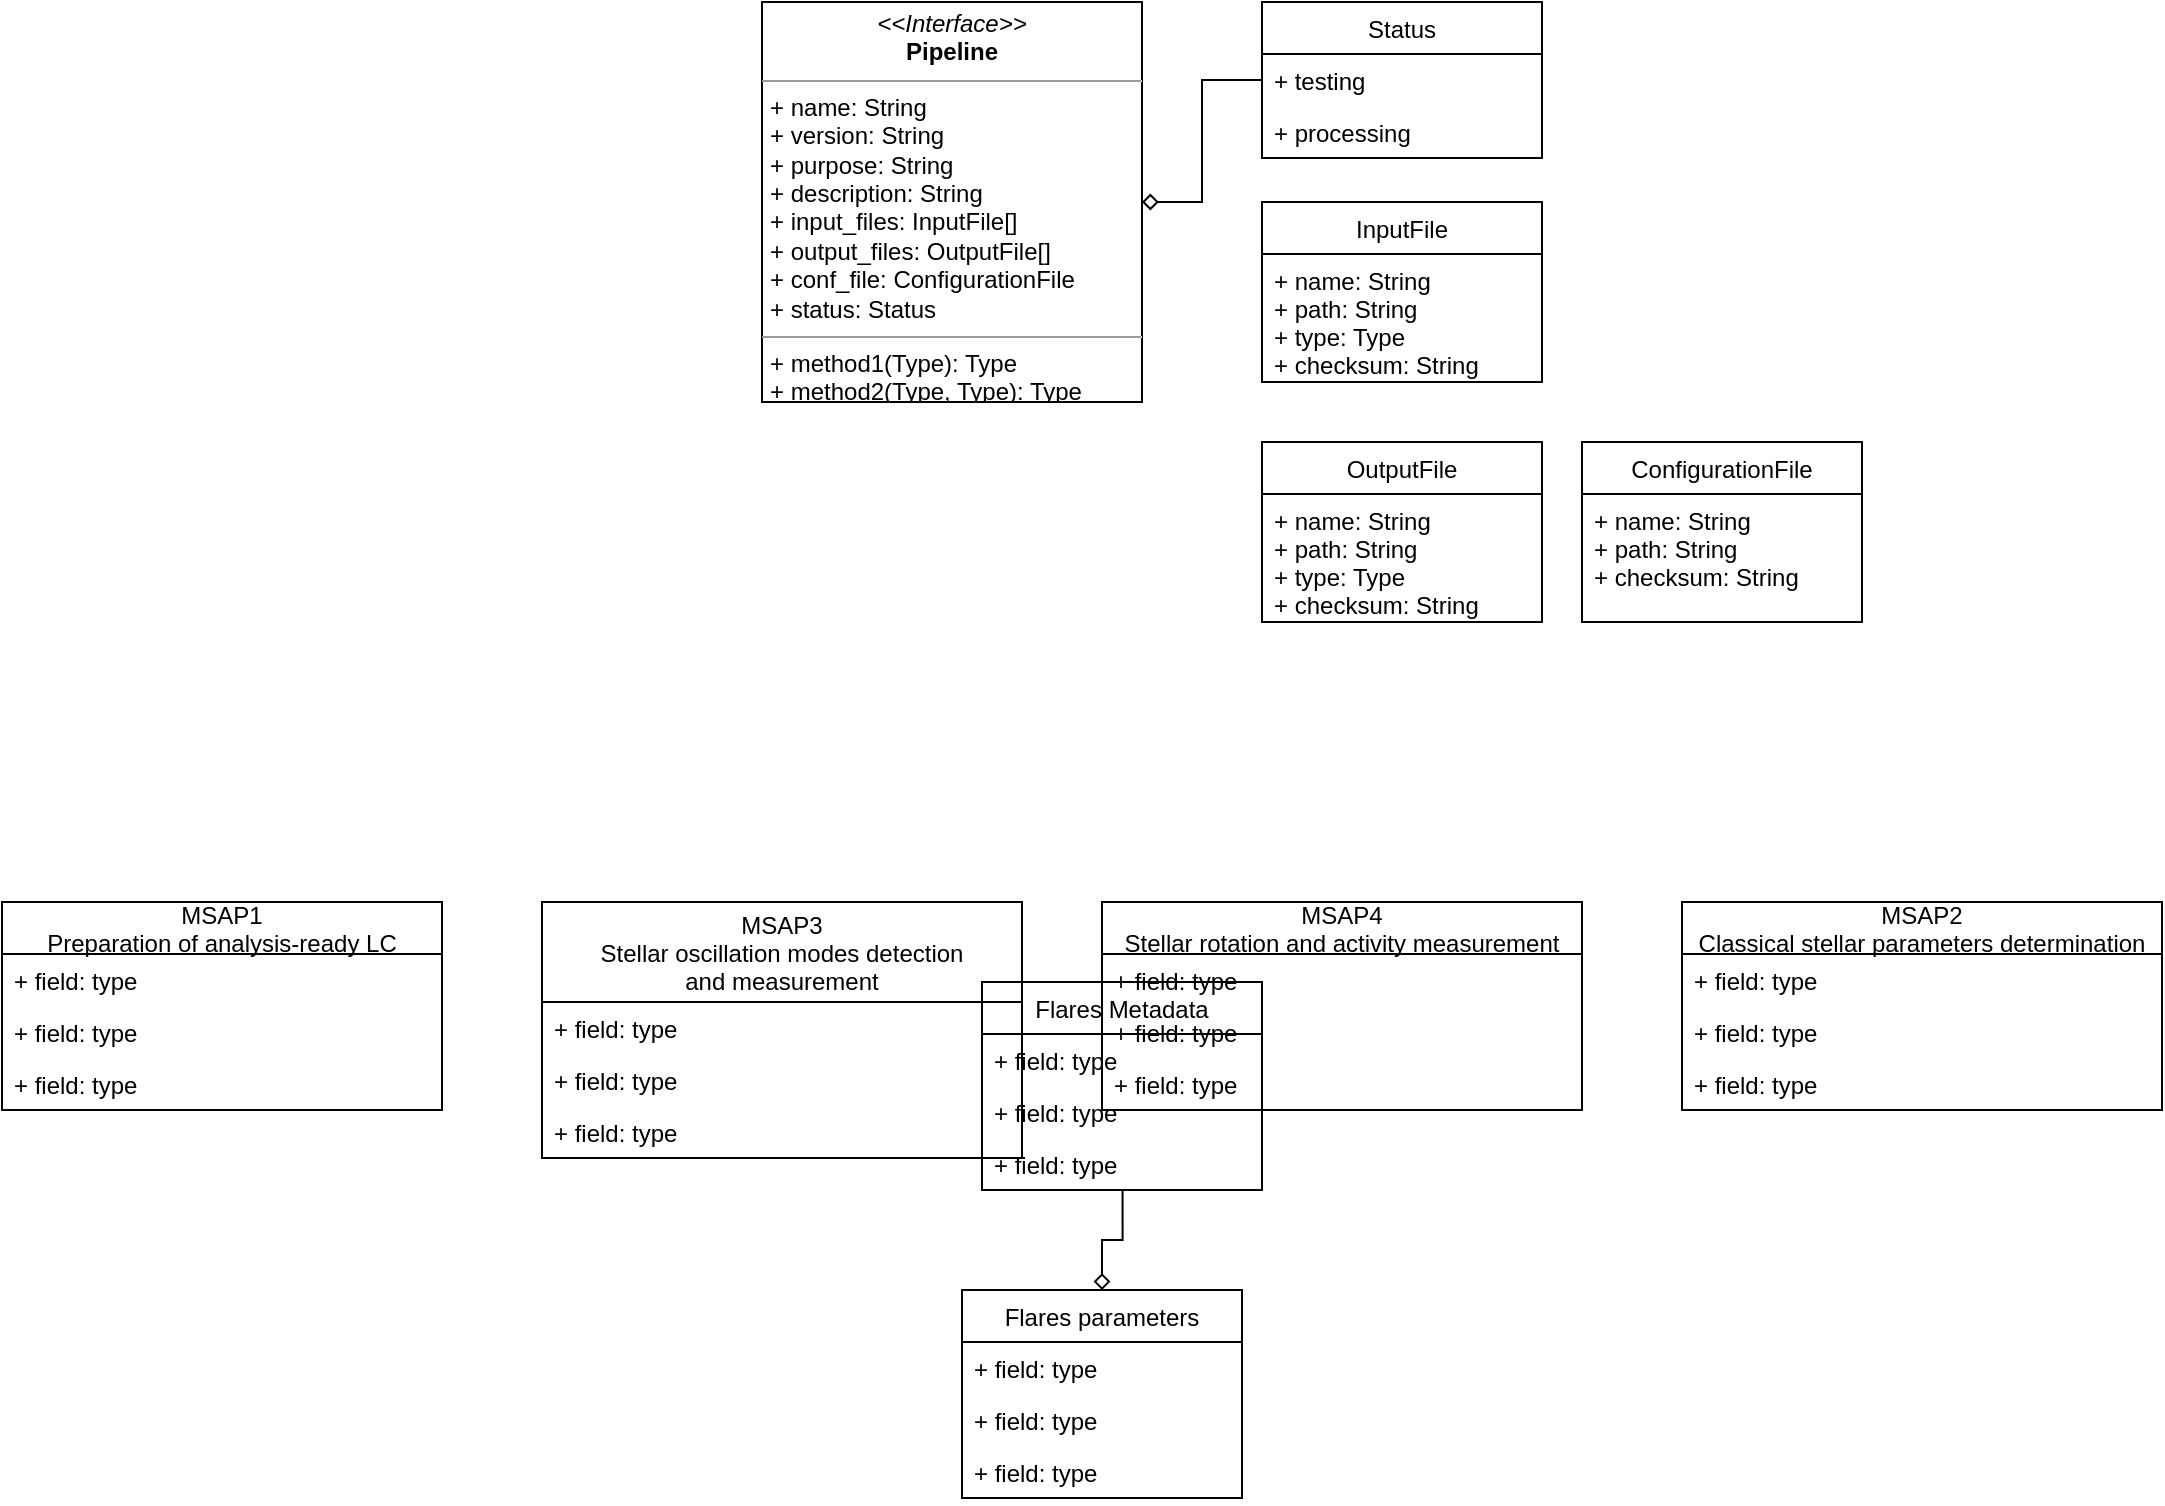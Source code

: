 <mxfile version="17.4.0" type="github">
  <diagram id="C5RBs43oDa-KdzZeNtuy" name="Page-1">
    <mxGraphModel dx="686" dy="466" grid="1" gridSize="10" guides="1" tooltips="1" connect="1" arrows="1" fold="1" page="1" pageScale="1" pageWidth="827" pageHeight="1169" math="0" shadow="0">
      <root>
        <mxCell id="WIyWlLk6GJQsqaUBKTNV-0" />
        <mxCell id="WIyWlLk6GJQsqaUBKTNV-1" parent="WIyWlLk6GJQsqaUBKTNV-0" />
        <mxCell id="Z4njpO4A_nNll7LZ9qE9-8" style="edgeStyle=orthogonalEdgeStyle;rounded=0;orthogonalLoop=1;jettySize=auto;html=1;endArrow=none;endFill=0;startArrow=diamond;startFill=0;entryX=0.502;entryY=1.013;entryDx=0;entryDy=0;entryPerimeter=0;" edge="1" parent="WIyWlLk6GJQsqaUBKTNV-1" source="Z4njpO4A_nNll7LZ9qE9-0" target="Z4njpO4A_nNll7LZ9qE9-7">
          <mxGeometry relative="1" as="geometry">
            <Array as="points" />
          </mxGeometry>
        </mxCell>
        <mxCell id="Z4njpO4A_nNll7LZ9qE9-0" value="Flares parameters" style="swimlane;fontStyle=0;childLayout=stackLayout;horizontal=1;startSize=26;fillColor=none;horizontalStack=0;resizeParent=1;resizeParentMax=0;resizeLast=0;collapsible=1;marginBottom=0;" vertex="1" parent="WIyWlLk6GJQsqaUBKTNV-1">
          <mxGeometry x="560" y="654" width="140" height="104" as="geometry" />
        </mxCell>
        <mxCell id="Z4njpO4A_nNll7LZ9qE9-1" value="+ field: type" style="text;strokeColor=none;fillColor=none;align=left;verticalAlign=top;spacingLeft=4;spacingRight=4;overflow=hidden;rotatable=0;points=[[0,0.5],[1,0.5]];portConstraint=eastwest;" vertex="1" parent="Z4njpO4A_nNll7LZ9qE9-0">
          <mxGeometry y="26" width="140" height="26" as="geometry" />
        </mxCell>
        <mxCell id="Z4njpO4A_nNll7LZ9qE9-2" value="+ field: type" style="text;strokeColor=none;fillColor=none;align=left;verticalAlign=top;spacingLeft=4;spacingRight=4;overflow=hidden;rotatable=0;points=[[0,0.5],[1,0.5]];portConstraint=eastwest;" vertex="1" parent="Z4njpO4A_nNll7LZ9qE9-0">
          <mxGeometry y="52" width="140" height="26" as="geometry" />
        </mxCell>
        <mxCell id="Z4njpO4A_nNll7LZ9qE9-3" value="+ field: type" style="text;strokeColor=none;fillColor=none;align=left;verticalAlign=top;spacingLeft=4;spacingRight=4;overflow=hidden;rotatable=0;points=[[0,0.5],[1,0.5]];portConstraint=eastwest;" vertex="1" parent="Z4njpO4A_nNll7LZ9qE9-0">
          <mxGeometry y="78" width="140" height="26" as="geometry" />
        </mxCell>
        <mxCell id="Z4njpO4A_nNll7LZ9qE9-4" value="Flares Metadata" style="swimlane;fontStyle=0;childLayout=stackLayout;horizontal=1;startSize=26;fillColor=none;horizontalStack=0;resizeParent=1;resizeParentMax=0;resizeLast=0;collapsible=1;marginBottom=0;" vertex="1" parent="WIyWlLk6GJQsqaUBKTNV-1">
          <mxGeometry x="570" y="500" width="140" height="104" as="geometry" />
        </mxCell>
        <mxCell id="Z4njpO4A_nNll7LZ9qE9-5" value="+ field: type" style="text;strokeColor=none;fillColor=none;align=left;verticalAlign=top;spacingLeft=4;spacingRight=4;overflow=hidden;rotatable=0;points=[[0,0.5],[1,0.5]];portConstraint=eastwest;" vertex="1" parent="Z4njpO4A_nNll7LZ9qE9-4">
          <mxGeometry y="26" width="140" height="26" as="geometry" />
        </mxCell>
        <mxCell id="Z4njpO4A_nNll7LZ9qE9-6" value="+ field: type" style="text;strokeColor=none;fillColor=none;align=left;verticalAlign=top;spacingLeft=4;spacingRight=4;overflow=hidden;rotatable=0;points=[[0,0.5],[1,0.5]];portConstraint=eastwest;" vertex="1" parent="Z4njpO4A_nNll7LZ9qE9-4">
          <mxGeometry y="52" width="140" height="26" as="geometry" />
        </mxCell>
        <mxCell id="Z4njpO4A_nNll7LZ9qE9-7" value="+ field: type" style="text;strokeColor=none;fillColor=none;align=left;verticalAlign=top;spacingLeft=4;spacingRight=4;overflow=hidden;rotatable=0;points=[[0,0.5],[1,0.5]];portConstraint=eastwest;" vertex="1" parent="Z4njpO4A_nNll7LZ9qE9-4">
          <mxGeometry y="78" width="140" height="26" as="geometry" />
        </mxCell>
        <mxCell id="Z4njpO4A_nNll7LZ9qE9-9" value="MSAP1&#xa;Preparation of analysis-ready LC" style="swimlane;fontStyle=0;childLayout=stackLayout;horizontal=1;startSize=26;fillColor=none;horizontalStack=0;resizeParent=1;resizeParentMax=0;resizeLast=0;collapsible=1;marginBottom=0;" vertex="1" parent="WIyWlLk6GJQsqaUBKTNV-1">
          <mxGeometry x="80" y="460" width="220" height="104" as="geometry" />
        </mxCell>
        <mxCell id="Z4njpO4A_nNll7LZ9qE9-10" value="+ field: type" style="text;strokeColor=none;fillColor=none;align=left;verticalAlign=top;spacingLeft=4;spacingRight=4;overflow=hidden;rotatable=0;points=[[0,0.5],[1,0.5]];portConstraint=eastwest;" vertex="1" parent="Z4njpO4A_nNll7LZ9qE9-9">
          <mxGeometry y="26" width="220" height="26" as="geometry" />
        </mxCell>
        <mxCell id="Z4njpO4A_nNll7LZ9qE9-11" value="+ field: type" style="text;strokeColor=none;fillColor=none;align=left;verticalAlign=top;spacingLeft=4;spacingRight=4;overflow=hidden;rotatable=0;points=[[0,0.5],[1,0.5]];portConstraint=eastwest;" vertex="1" parent="Z4njpO4A_nNll7LZ9qE9-9">
          <mxGeometry y="52" width="220" height="26" as="geometry" />
        </mxCell>
        <mxCell id="Z4njpO4A_nNll7LZ9qE9-12" value="+ field: type" style="text;strokeColor=none;fillColor=none;align=left;verticalAlign=top;spacingLeft=4;spacingRight=4;overflow=hidden;rotatable=0;points=[[0,0.5],[1,0.5]];portConstraint=eastwest;" vertex="1" parent="Z4njpO4A_nNll7LZ9qE9-9">
          <mxGeometry y="78" width="220" height="26" as="geometry" />
        </mxCell>
        <mxCell id="Z4njpO4A_nNll7LZ9qE9-13" value="MSAP2&#xa;Classical stellar parameters determination" style="swimlane;fontStyle=0;childLayout=stackLayout;horizontal=1;startSize=26;fillColor=none;horizontalStack=0;resizeParent=1;resizeParentMax=0;resizeLast=0;collapsible=1;marginBottom=0;" vertex="1" parent="WIyWlLk6GJQsqaUBKTNV-1">
          <mxGeometry x="920" y="460" width="240" height="104" as="geometry" />
        </mxCell>
        <mxCell id="Z4njpO4A_nNll7LZ9qE9-14" value="+ field: type" style="text;strokeColor=none;fillColor=none;align=left;verticalAlign=top;spacingLeft=4;spacingRight=4;overflow=hidden;rotatable=0;points=[[0,0.5],[1,0.5]];portConstraint=eastwest;" vertex="1" parent="Z4njpO4A_nNll7LZ9qE9-13">
          <mxGeometry y="26" width="240" height="26" as="geometry" />
        </mxCell>
        <mxCell id="Z4njpO4A_nNll7LZ9qE9-15" value="+ field: type" style="text;strokeColor=none;fillColor=none;align=left;verticalAlign=top;spacingLeft=4;spacingRight=4;overflow=hidden;rotatable=0;points=[[0,0.5],[1,0.5]];portConstraint=eastwest;" vertex="1" parent="Z4njpO4A_nNll7LZ9qE9-13">
          <mxGeometry y="52" width="240" height="26" as="geometry" />
        </mxCell>
        <mxCell id="Z4njpO4A_nNll7LZ9qE9-16" value="+ field: type" style="text;strokeColor=none;fillColor=none;align=left;verticalAlign=top;spacingLeft=4;spacingRight=4;overflow=hidden;rotatable=0;points=[[0,0.5],[1,0.5]];portConstraint=eastwest;" vertex="1" parent="Z4njpO4A_nNll7LZ9qE9-13">
          <mxGeometry y="78" width="240" height="26" as="geometry" />
        </mxCell>
        <mxCell id="Z4njpO4A_nNll7LZ9qE9-17" value="MSAP3&#xa;Stellar oscillation modes detection &#xa;and measurement" style="swimlane;fontStyle=0;childLayout=stackLayout;horizontal=1;startSize=50;fillColor=none;horizontalStack=0;resizeParent=1;resizeParentMax=0;resizeLast=0;collapsible=1;marginBottom=0;" vertex="1" parent="WIyWlLk6GJQsqaUBKTNV-1">
          <mxGeometry x="350" y="460" width="240" height="128" as="geometry" />
        </mxCell>
        <mxCell id="Z4njpO4A_nNll7LZ9qE9-18" value="+ field: type" style="text;strokeColor=none;fillColor=none;align=left;verticalAlign=top;spacingLeft=4;spacingRight=4;overflow=hidden;rotatable=0;points=[[0,0.5],[1,0.5]];portConstraint=eastwest;" vertex="1" parent="Z4njpO4A_nNll7LZ9qE9-17">
          <mxGeometry y="50" width="240" height="26" as="geometry" />
        </mxCell>
        <mxCell id="Z4njpO4A_nNll7LZ9qE9-19" value="+ field: type" style="text;strokeColor=none;fillColor=none;align=left;verticalAlign=top;spacingLeft=4;spacingRight=4;overflow=hidden;rotatable=0;points=[[0,0.5],[1,0.5]];portConstraint=eastwest;" vertex="1" parent="Z4njpO4A_nNll7LZ9qE9-17">
          <mxGeometry y="76" width="240" height="26" as="geometry" />
        </mxCell>
        <mxCell id="Z4njpO4A_nNll7LZ9qE9-20" value="+ field: type" style="text;strokeColor=none;fillColor=none;align=left;verticalAlign=top;spacingLeft=4;spacingRight=4;overflow=hidden;rotatable=0;points=[[0,0.5],[1,0.5]];portConstraint=eastwest;" vertex="1" parent="Z4njpO4A_nNll7LZ9qE9-17">
          <mxGeometry y="102" width="240" height="26" as="geometry" />
        </mxCell>
        <mxCell id="Z4njpO4A_nNll7LZ9qE9-21" value="MSAP4&#xa;Stellar rotation and activity measurement" style="swimlane;fontStyle=0;childLayout=stackLayout;horizontal=1;startSize=26;fillColor=none;horizontalStack=0;resizeParent=1;resizeParentMax=0;resizeLast=0;collapsible=1;marginBottom=0;" vertex="1" parent="WIyWlLk6GJQsqaUBKTNV-1">
          <mxGeometry x="630" y="460" width="240" height="104" as="geometry" />
        </mxCell>
        <mxCell id="Z4njpO4A_nNll7LZ9qE9-22" value="+ field: type" style="text;strokeColor=none;fillColor=none;align=left;verticalAlign=top;spacingLeft=4;spacingRight=4;overflow=hidden;rotatable=0;points=[[0,0.5],[1,0.5]];portConstraint=eastwest;" vertex="1" parent="Z4njpO4A_nNll7LZ9qE9-21">
          <mxGeometry y="26" width="240" height="26" as="geometry" />
        </mxCell>
        <mxCell id="Z4njpO4A_nNll7LZ9qE9-23" value="+ field: type" style="text;strokeColor=none;fillColor=none;align=left;verticalAlign=top;spacingLeft=4;spacingRight=4;overflow=hidden;rotatable=0;points=[[0,0.5],[1,0.5]];portConstraint=eastwest;" vertex="1" parent="Z4njpO4A_nNll7LZ9qE9-21">
          <mxGeometry y="52" width="240" height="26" as="geometry" />
        </mxCell>
        <mxCell id="Z4njpO4A_nNll7LZ9qE9-24" value="+ field: type" style="text;strokeColor=none;fillColor=none;align=left;verticalAlign=top;spacingLeft=4;spacingRight=4;overflow=hidden;rotatable=0;points=[[0,0.5],[1,0.5]];portConstraint=eastwest;" vertex="1" parent="Z4njpO4A_nNll7LZ9qE9-21">
          <mxGeometry y="78" width="240" height="26" as="geometry" />
        </mxCell>
        <mxCell id="Z4njpO4A_nNll7LZ9qE9-31" style="edgeStyle=orthogonalEdgeStyle;rounded=0;orthogonalLoop=1;jettySize=auto;html=1;startArrow=diamond;startFill=0;endArrow=none;endFill=0;" edge="1" parent="WIyWlLk6GJQsqaUBKTNV-1" source="Z4njpO4A_nNll7LZ9qE9-25" target="Z4njpO4A_nNll7LZ9qE9-27">
          <mxGeometry relative="1" as="geometry" />
        </mxCell>
        <mxCell id="Z4njpO4A_nNll7LZ9qE9-25" value="&lt;p style=&quot;margin: 0px ; margin-top: 4px ; text-align: center&quot;&gt;&lt;i&gt;&amp;lt;&amp;lt;Interface&amp;gt;&amp;gt;&lt;/i&gt;&lt;br&gt;&lt;b&gt;Pipeline&lt;/b&gt;&lt;/p&gt;&lt;hr size=&quot;1&quot;&gt;&lt;p style=&quot;margin: 0px ; margin-left: 4px&quot;&gt;+ name: String&lt;/p&gt;&lt;p style=&quot;margin: 0px ; margin-left: 4px&quot;&gt;+ version: String&lt;/p&gt;&lt;p style=&quot;margin: 0px ; margin-left: 4px&quot;&gt;+ purpose: String&lt;/p&gt;&lt;p style=&quot;margin: 0px ; margin-left: 4px&quot;&gt;+ description: String&lt;br&gt;+ input_files: InputFile[]&lt;/p&gt;&lt;p style=&quot;margin: 0px ; margin-left: 4px&quot;&gt;+ output_files: OutputFile[]&lt;/p&gt;&lt;p style=&quot;margin: 0px ; margin-left: 4px&quot;&gt;+ conf_file: ConfigurationFile&lt;/p&gt;&lt;p style=&quot;margin: 0px ; margin-left: 4px&quot;&gt;+ status: Status&lt;/p&gt;&lt;hr size=&quot;1&quot;&gt;&lt;p style=&quot;margin: 0px ; margin-left: 4px&quot;&gt;+ method1(Type): Type&lt;br&gt;+ method2(Type, Type): Type&lt;/p&gt;" style="verticalAlign=top;align=left;overflow=fill;fontSize=12;fontFamily=Helvetica;html=1;" vertex="1" parent="WIyWlLk6GJQsqaUBKTNV-1">
          <mxGeometry x="460" y="10" width="190" height="200" as="geometry" />
        </mxCell>
        <mxCell id="Z4njpO4A_nNll7LZ9qE9-26" value="Status" style="swimlane;fontStyle=0;childLayout=stackLayout;horizontal=1;startSize=26;fillColor=none;horizontalStack=0;resizeParent=1;resizeParentMax=0;resizeLast=0;collapsible=1;marginBottom=0;" vertex="1" parent="WIyWlLk6GJQsqaUBKTNV-1">
          <mxGeometry x="710" y="10" width="140" height="78" as="geometry" />
        </mxCell>
        <mxCell id="Z4njpO4A_nNll7LZ9qE9-27" value="+ testing" style="text;strokeColor=none;fillColor=none;align=left;verticalAlign=top;spacingLeft=4;spacingRight=4;overflow=hidden;rotatable=0;points=[[0,0.5],[1,0.5]];portConstraint=eastwest;" vertex="1" parent="Z4njpO4A_nNll7LZ9qE9-26">
          <mxGeometry y="26" width="140" height="26" as="geometry" />
        </mxCell>
        <mxCell id="Z4njpO4A_nNll7LZ9qE9-29" value="+ processing" style="text;strokeColor=none;fillColor=none;align=left;verticalAlign=top;spacingLeft=4;spacingRight=4;overflow=hidden;rotatable=0;points=[[0,0.5],[1,0.5]];portConstraint=eastwest;" vertex="1" parent="Z4njpO4A_nNll7LZ9qE9-26">
          <mxGeometry y="52" width="140" height="26" as="geometry" />
        </mxCell>
        <mxCell id="Z4njpO4A_nNll7LZ9qE9-32" value="InputFile" style="swimlane;fontStyle=0;childLayout=stackLayout;horizontal=1;startSize=26;fillColor=none;horizontalStack=0;resizeParent=1;resizeParentMax=0;resizeLast=0;collapsible=1;marginBottom=0;" vertex="1" parent="WIyWlLk6GJQsqaUBKTNV-1">
          <mxGeometry x="710" y="110" width="140" height="90" as="geometry" />
        </mxCell>
        <mxCell id="Z4njpO4A_nNll7LZ9qE9-33" value="+ name: String&#xa;+ path: String&#xa;+ type: Type&#xa;+ checksum: String" style="text;strokeColor=none;fillColor=none;align=left;verticalAlign=top;spacingLeft=4;spacingRight=4;overflow=hidden;rotatable=0;points=[[0,0.5],[1,0.5]];portConstraint=eastwest;" vertex="1" parent="Z4njpO4A_nNll7LZ9qE9-32">
          <mxGeometry y="26" width="140" height="64" as="geometry" />
        </mxCell>
        <mxCell id="Z4njpO4A_nNll7LZ9qE9-38" value="OutputFile" style="swimlane;fontStyle=0;childLayout=stackLayout;horizontal=1;startSize=26;fillColor=none;horizontalStack=0;resizeParent=1;resizeParentMax=0;resizeLast=0;collapsible=1;marginBottom=0;" vertex="1" parent="WIyWlLk6GJQsqaUBKTNV-1">
          <mxGeometry x="710" y="230" width="140" height="90" as="geometry" />
        </mxCell>
        <mxCell id="Z4njpO4A_nNll7LZ9qE9-39" value="+ name: String&#xa;+ path: String&#xa;+ type: Type&#xa;+ checksum: String" style="text;strokeColor=none;fillColor=none;align=left;verticalAlign=top;spacingLeft=4;spacingRight=4;overflow=hidden;rotatable=0;points=[[0,0.5],[1,0.5]];portConstraint=eastwest;" vertex="1" parent="Z4njpO4A_nNll7LZ9qE9-38">
          <mxGeometry y="26" width="140" height="64" as="geometry" />
        </mxCell>
        <mxCell id="Z4njpO4A_nNll7LZ9qE9-40" value="ConfigurationFile" style="swimlane;fontStyle=0;childLayout=stackLayout;horizontal=1;startSize=26;fillColor=none;horizontalStack=0;resizeParent=1;resizeParentMax=0;resizeLast=0;collapsible=1;marginBottom=0;" vertex="1" parent="WIyWlLk6GJQsqaUBKTNV-1">
          <mxGeometry x="870" y="230" width="140" height="90" as="geometry" />
        </mxCell>
        <mxCell id="Z4njpO4A_nNll7LZ9qE9-41" value="+ name: String&#xa;+ path: String&#xa;+ checksum: String" style="text;strokeColor=none;fillColor=none;align=left;verticalAlign=top;spacingLeft=4;spacingRight=4;overflow=hidden;rotatable=0;points=[[0,0.5],[1,0.5]];portConstraint=eastwest;" vertex="1" parent="Z4njpO4A_nNll7LZ9qE9-40">
          <mxGeometry y="26" width="140" height="64" as="geometry" />
        </mxCell>
      </root>
    </mxGraphModel>
  </diagram>
</mxfile>
